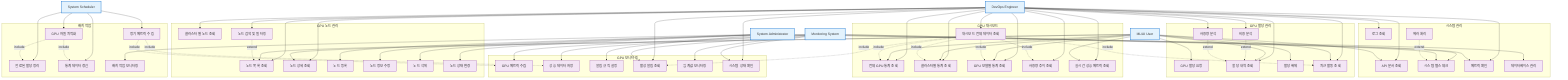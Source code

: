 graph TB
    %% 액터 정의
    ADMIN[System Administrator]
    DEV_OPS[DevOps Engineer]
    ML_USER[ML/AI User]
    MONITOR[Monitoring System]
    SCHEDULER[System Scheduler]

    %% GPU 노드 관리 유스케이스
    subgraph "GPU 노드 관리"
        UC1[노드 목록 조회]
        UC2[노드 상세 조회]
        UC3[노드 등록]
        UC4[노드 정보 수정]
        UC5[노드 삭제]
        UC6[노드 상태 변경]
        UC7[클러스터별 노드 조회]
        UC8[노드 검색 및 필터링]
    end

    %% GPU 대시보드 유스케이스
    subgraph "GPU 대시보드"
        UC9[전체 GPU 통계 조회]
        UC10[클러스터별 통계 조회]
        UC11[GPU 모델별 통계 조회]
        UC12[사용량 추이 조회]
        UC13[실시간 성능 메트릭 조회]
        UC14[대시보드 전체 데이터 조회]
    end

    %% GPU 모니터링 유스케이스
    subgraph "GPU 모니터링"
        UC15[GPU 메트릭 수집]
        UC16[성능 데이터 저장]
        UC17[알림 규칙 설정]
        UC18[활성 알림 조회]
        UC19[임계값 모니터링]
        UC20[시스템 상태 확인]
    end

    %% GPU 할당 관리 유스케이스
    subgraph "GPU 할당 관리"
        UC21[GPU 할당 요청]
        UC22[할당 내역 조회]
        UC23[할당 해제]
        UC24[최근 활동 조회]
        UC25[비용 분석]
        UC26[사용량 분석]
    end

    %% 배치 작업 유스케이스
    subgraph "배치 작업"
        UC27[정기 메트릭 수집]
        UC28[GPU 자원 최적화]
        UC29[만료된 할당 정리]
        UC30[통계 데이터 갱신]
        UC31[배치 작업 모니터링]
    end

    %% 시스템 관리 유스케이스
    subgraph "시스템 관리"
        UC32[API 문서 조회]
        UC33[시스템 헬스 체크]
        UC34[로그 조회]
        UC35[메트릭 확인]
        UC36[에러 처리]
        UC37[데이터베이스 관리]
    end

    %% 액터와 유스케이스 연결
    %% System Administrator
    ADMIN --> UC3
    ADMIN --> UC4
    ADMIN --> UC5
    ADMIN --> UC6
    ADMIN --> UC17
    ADMIN --> UC31
    ADMIN --> UC33
    ADMIN --> UC37

    %% DevOps Engineer
    DEV_OPS --> UC1
    DEV_OPS --> UC2
    DEV_OPS --> UC7
    DEV_OPS --> UC8
    DEV_OPS --> UC9
    DEV_OPS --> UC10
    DEV_OPS --> UC11
    DEV_OPS --> UC12
    DEV_OPS --> UC13
    DEV_OPS --> UC14
    DEV_OPS --> UC18
    DEV_OPS --> UC20
    DEV_OPS --> UC22
    DEV_OPS --> UC24
    DEV_OPS --> UC25
    DEV_OPS --> UC26
    DEV_OPS --> UC32
    DEV_OPS --> UC34
    DEV_OPS --> UC35

    %% ML/AI User
    ML_USER --> UC1
    ML_USER --> UC2
    ML_USER --> UC9
    ML_USER --> UC10
    ML_USER --> UC11
    ML_USER --> UC13
    ML_USER --> UC21
    ML_USER --> UC22
    ML_USER --> UC23
    ML_USER --> UC24
    ML_USER --> UC32

    %% Monitoring System
    MONITOR --> UC15
    MONITOR --> UC16
    MONITOR --> UC18
    MONITOR --> UC19
    MONITOR --> UC20
    MONITOR --> UC33
    MONITOR --> UC35

    %% System Scheduler
    SCHEDULER --> UC27
    SCHEDULER --> UC28
    SCHEDULER --> UC29
    SCHEDULER --> UC30

    %% 유스케이스 간 관계 (include, extend)
    UC14 -.-> |include| UC9
    UC14 -.-> |include| UC10
    UC14 -.-> |include| UC11
    UC14 -.-> |include| UC12
    UC14 -.-> |include| UC18
    UC14 -.-> |include| UC24

    UC27 -.-> |include| UC15
    UC27 -.-> |include| UC16

    UC28 -.-> |include| UC29
    UC28 -.-> |include| UC30

    UC8 -.-> |extend| UC1
    UC25 -.-> |extend| UC22
    UC26 -.-> |extend| UC22
    UC36 -.-> |extend| UC33

    %% 스타일링
    classDef actor fill:#e3f2fd,stroke:#1976d2,stroke-width:2px
    classDef usecase fill:#f3e5f5,stroke:#7b1fa2,stroke-width:1px
    classDef system fill:#e8f5e8,stroke:#388e3c,stroke-width:2px

    class ADMIN,DEV_OPS,ML_USER,MONITOR,SCHEDULER actor
    class UC1,UC2,UC3,UC4,UC5,UC6,UC7,UC8,UC9,UC10,UC11,UC12,UC13,UC14,UC15,UC16,UC17,UC18,UC19,UC20,UC21,UC22,UC23,UC24,UC25,UC26,UC27,UC28,UC29,UC30,UC31,UC32,UC33,UC34,UC35,UC36,UC37 usecase